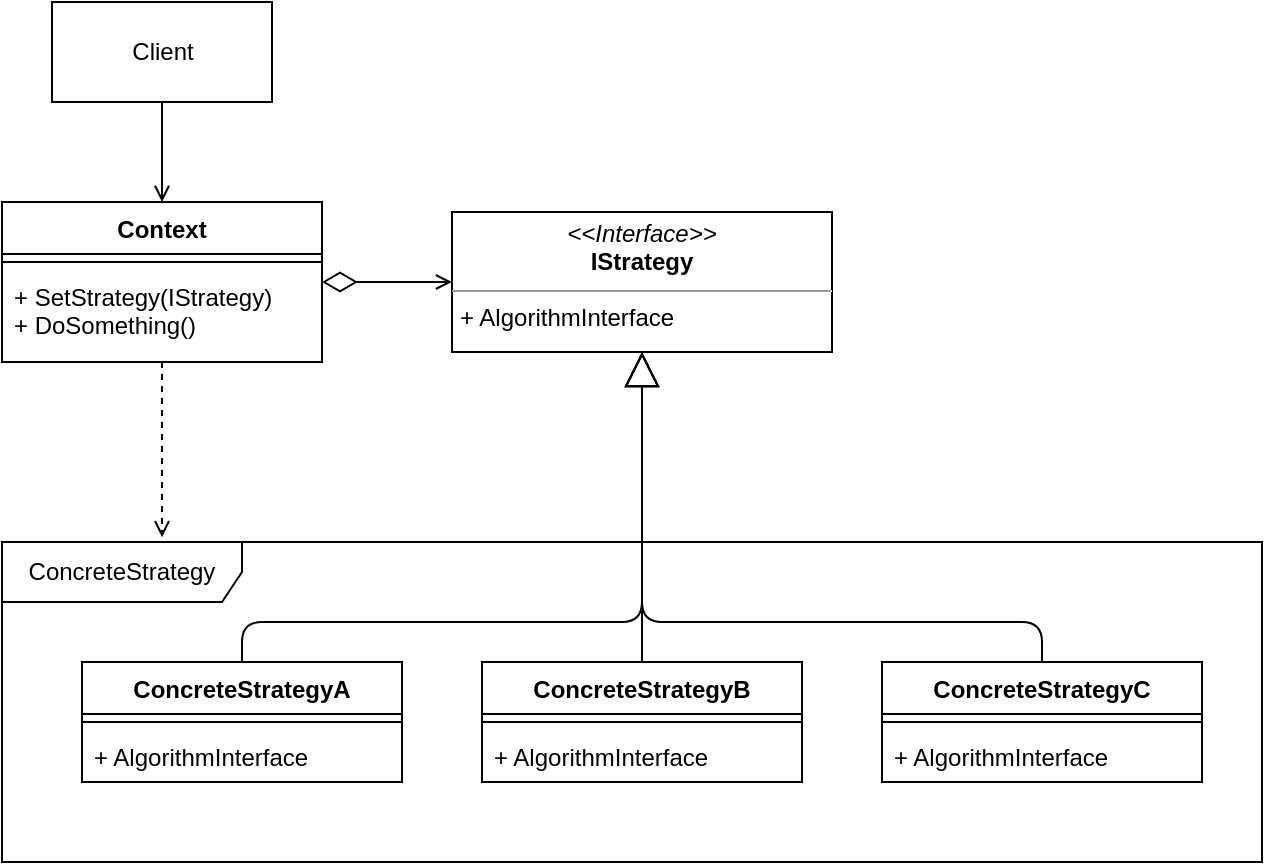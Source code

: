 <mxfile>
    <diagram id="8CymKjDh0hiTbBEQRXwj" name="Strategy">
        <mxGraphModel dx="1046" dy="771" grid="1" gridSize="10" guides="1" tooltips="1" connect="1" arrows="1" fold="1" page="1" pageScale="1" pageWidth="1100" pageHeight="850" math="0" shadow="0">
            <root>
                <mxCell id="0"/>
                <mxCell id="1" parent="0"/>
                <mxCell id="30" value="" style="edgeStyle=none;html=1;endArrow=open;endFill=0;" parent="1" source="2" target="17" edge="1">
                    <mxGeometry relative="1" as="geometry"/>
                </mxCell>
                <mxCell id="2" value="Client" style="html=1;" parent="1" vertex="1">
                    <mxGeometry x="155" y="130" width="110" height="50" as="geometry"/>
                </mxCell>
                <mxCell id="31" value="" style="edgeStyle=none;html=1;endArrow=diamondThin;endFill=0;endSize=15;startArrow=open;startFill=0;" parent="1" source="15" target="17" edge="1">
                    <mxGeometry relative="1" as="geometry"/>
                </mxCell>
                <mxCell id="15" value="&lt;p style=&quot;margin: 0px ; margin-top: 4px ; text-align: center&quot;&gt;&lt;i&gt;&amp;lt;&amp;lt;Interface&amp;gt;&amp;gt;&lt;/i&gt;&lt;br&gt;&lt;b&gt;IStrategy&lt;/b&gt;&lt;/p&gt;&lt;hr size=&quot;1&quot;&gt;&lt;p style=&quot;margin: 0px ; margin-left: 4px&quot;&gt;+ AlgorithmInterface&lt;/p&gt;" style="verticalAlign=top;align=left;overflow=fill;fontSize=12;fontFamily=Helvetica;html=1;" parent="1" vertex="1">
                    <mxGeometry x="355" y="235" width="190" height="70" as="geometry"/>
                </mxCell>
                <mxCell id="39" value="" style="edgeStyle=none;html=1;startArrow=none;startFill=0;endArrow=open;endFill=0;dashed=1;entryX=0.127;entryY=-0.015;entryDx=0;entryDy=0;entryPerimeter=0;" parent="1" source="17" target="38" edge="1">
                    <mxGeometry relative="1" as="geometry"/>
                </mxCell>
                <mxCell id="17" value="Context" style="swimlane;fontStyle=1;align=center;verticalAlign=top;childLayout=stackLayout;horizontal=1;startSize=26;horizontalStack=0;resizeParent=1;resizeParentMax=0;resizeLast=0;collapsible=1;marginBottom=0;" parent="1" vertex="1">
                    <mxGeometry x="130" y="230" width="160" height="80" as="geometry"/>
                </mxCell>
                <mxCell id="19" value="" style="line;strokeWidth=1;fillColor=none;align=left;verticalAlign=middle;spacingTop=-1;spacingLeft=3;spacingRight=3;rotatable=0;labelPosition=right;points=[];portConstraint=eastwest;" parent="17" vertex="1">
                    <mxGeometry y="26" width="160" height="8" as="geometry"/>
                </mxCell>
                <mxCell id="20" value="+ SetStrategy(IStrategy)&#10;+ DoSomething()" style="text;strokeColor=none;fillColor=none;align=left;verticalAlign=top;spacingLeft=4;spacingRight=4;overflow=hidden;rotatable=0;points=[[0,0.5],[1,0.5]];portConstraint=eastwest;" parent="17" vertex="1">
                    <mxGeometry y="34" width="160" height="46" as="geometry"/>
                </mxCell>
                <mxCell id="37" value="" style="edgeStyle=orthogonalEdgeStyle;html=1;endArrow=block;endFill=0;endSize=15;" parent="1" source="21" target="15" edge="1">
                    <mxGeometry relative="1" as="geometry">
                        <Array as="points">
                            <mxPoint x="250" y="440"/>
                            <mxPoint x="450" y="440"/>
                        </Array>
                    </mxGeometry>
                </mxCell>
                <mxCell id="21" value="ConcreteStrategyA" style="swimlane;fontStyle=1;align=center;verticalAlign=top;childLayout=stackLayout;horizontal=1;startSize=26;horizontalStack=0;resizeParent=1;resizeParentMax=0;resizeLast=0;collapsible=1;marginBottom=0;" parent="1" vertex="1">
                    <mxGeometry x="170" y="460" width="160" height="60" as="geometry"/>
                </mxCell>
                <mxCell id="22" value="" style="line;strokeWidth=1;fillColor=none;align=left;verticalAlign=middle;spacingTop=-1;spacingLeft=3;spacingRight=3;rotatable=0;labelPosition=right;points=[];portConstraint=eastwest;" parent="21" vertex="1">
                    <mxGeometry y="26" width="160" height="8" as="geometry"/>
                </mxCell>
                <mxCell id="23" value="+ AlgorithmInterface" style="text;strokeColor=none;fillColor=none;align=left;verticalAlign=top;spacingLeft=4;spacingRight=4;overflow=hidden;rotatable=0;points=[[0,0.5],[1,0.5]];portConstraint=eastwest;" parent="21" vertex="1">
                    <mxGeometry y="34" width="160" height="26" as="geometry"/>
                </mxCell>
                <mxCell id="32" value="" style="edgeStyle=none;html=1;endArrow=block;endFill=0;endSize=15;" parent="1" source="24" target="15" edge="1">
                    <mxGeometry relative="1" as="geometry"/>
                </mxCell>
                <mxCell id="24" value="ConcreteStrategyB" style="swimlane;fontStyle=1;align=center;verticalAlign=top;childLayout=stackLayout;horizontal=1;startSize=26;horizontalStack=0;resizeParent=1;resizeParentMax=0;resizeLast=0;collapsible=1;marginBottom=0;" parent="1" vertex="1">
                    <mxGeometry x="370" y="460" width="160" height="60" as="geometry"/>
                </mxCell>
                <mxCell id="25" value="" style="line;strokeWidth=1;fillColor=none;align=left;verticalAlign=middle;spacingTop=-1;spacingLeft=3;spacingRight=3;rotatable=0;labelPosition=right;points=[];portConstraint=eastwest;" parent="24" vertex="1">
                    <mxGeometry y="26" width="160" height="8" as="geometry"/>
                </mxCell>
                <mxCell id="26" value="+ AlgorithmInterface" style="text;strokeColor=none;fillColor=none;align=left;verticalAlign=top;spacingLeft=4;spacingRight=4;overflow=hidden;rotatable=0;points=[[0,0.5],[1,0.5]];portConstraint=eastwest;" parent="24" vertex="1">
                    <mxGeometry y="34" width="160" height="26" as="geometry"/>
                </mxCell>
                <mxCell id="36" value="" style="edgeStyle=orthogonalEdgeStyle;html=1;endArrow=block;endFill=0;endSize=15;" parent="1" source="27" target="15" edge="1">
                    <mxGeometry relative="1" as="geometry">
                        <mxPoint x="650" y="300" as="targetPoint"/>
                        <Array as="points">
                            <mxPoint x="650" y="440"/>
                            <mxPoint x="450" y="440"/>
                        </Array>
                    </mxGeometry>
                </mxCell>
                <mxCell id="38" value="ConcreteStrategy" style="shape=umlFrame;whiteSpace=wrap;html=1;width=120;height=30;" parent="1" vertex="1">
                    <mxGeometry x="130" y="400" width="630" height="160" as="geometry"/>
                </mxCell>
                <mxCell id="27" value="ConcreteStrategyC" style="swimlane;fontStyle=1;align=center;verticalAlign=top;childLayout=stackLayout;horizontal=1;startSize=26;horizontalStack=0;resizeParent=1;resizeParentMax=0;resizeLast=0;collapsible=1;marginBottom=0;" parent="1" vertex="1">
                    <mxGeometry x="570" y="460" width="160" height="60" as="geometry"/>
                </mxCell>
                <mxCell id="28" value="" style="line;strokeWidth=1;fillColor=none;align=left;verticalAlign=middle;spacingTop=-1;spacingLeft=3;spacingRight=3;rotatable=0;labelPosition=right;points=[];portConstraint=eastwest;" parent="27" vertex="1">
                    <mxGeometry y="26" width="160" height="8" as="geometry"/>
                </mxCell>
                <mxCell id="29" value="+ AlgorithmInterface" style="text;strokeColor=none;fillColor=none;align=left;verticalAlign=top;spacingLeft=4;spacingRight=4;overflow=hidden;rotatable=0;points=[[0,0.5],[1,0.5]];portConstraint=eastwest;" parent="27" vertex="1">
                    <mxGeometry y="34" width="160" height="26" as="geometry"/>
                </mxCell>
            </root>
        </mxGraphModel>
    </diagram>
    <diagram id="xiMY3acpM-kxSyfijT3j" name="Example">
        <mxGraphModel dx="1046" dy="771" grid="1" gridSize="10" guides="1" tooltips="1" connect="1" arrows="1" fold="1" page="1" pageScale="1" pageWidth="1100" pageHeight="850" math="0" shadow="0">
            <root>
                <mxCell id="tOTk6YoU1zMZ4lO9oebF-0"/>
                <mxCell id="tOTk6YoU1zMZ4lO9oebF-1" parent="tOTk6YoU1zMZ4lO9oebF-0"/>
                <mxCell id="RdhJSOw-8Rn83sE4R6Op-20" value="" style="edgeStyle=none;html=1;endArrow=open;endFill=0;endSize=10;startArrow=diamond;startFill=0;startSize=10;" edge="1" parent="tOTk6YoU1zMZ4lO9oebF-1" source="tOTk6YoU1zMZ4lO9oebF-12" target="tOTk6YoU1zMZ4lO9oebF-19">
                    <mxGeometry relative="1" as="geometry">
                        <mxPoint x="430" y="285" as="targetPoint"/>
                    </mxGeometry>
                </mxCell>
                <mxCell id="tOTk6YoU1zMZ4lO9oebF-12" value="NavigatorContext" style="swimlane;fontStyle=1;align=center;verticalAlign=top;childLayout=stackLayout;horizontal=1;startSize=26;horizontalStack=0;resizeParent=1;resizeParentMax=0;resizeLast=0;collapsible=1;marginBottom=0;" vertex="1" parent="tOTk6YoU1zMZ4lO9oebF-1">
                    <mxGeometry x="180" y="250" width="170" height="70" as="geometry"/>
                </mxCell>
                <mxCell id="tOTk6YoU1zMZ4lO9oebF-14" value="" style="line;strokeWidth=1;fillColor=none;align=left;verticalAlign=middle;spacingTop=-1;spacingLeft=3;spacingRight=3;rotatable=0;labelPosition=right;points=[];portConstraint=eastwest;" vertex="1" parent="tOTk6YoU1zMZ4lO9oebF-12">
                    <mxGeometry y="26" width="170" height="14" as="geometry"/>
                </mxCell>
                <mxCell id="tOTk6YoU1zMZ4lO9oebF-15" value="+ PrintRoute(IRouteStrategy)" style="text;strokeColor=none;fillColor=none;align=left;verticalAlign=top;spacingLeft=4;spacingRight=4;overflow=hidden;rotatable=0;points=[[0,0.5],[1,0.5]];portConstraint=eastwest;" vertex="1" parent="tOTk6YoU1zMZ4lO9oebF-12">
                    <mxGeometry y="40" width="170" height="30" as="geometry"/>
                </mxCell>
                <mxCell id="tOTk6YoU1zMZ4lO9oebF-18" value="" style="edgeStyle=none;html=1;endArrow=open;endFill=0;" edge="1" parent="tOTk6YoU1zMZ4lO9oebF-1" source="tOTk6YoU1zMZ4lO9oebF-16" target="tOTk6YoU1zMZ4lO9oebF-12">
                    <mxGeometry relative="1" as="geometry"/>
                </mxCell>
                <mxCell id="RdhJSOw-8Rn83sE4R6Op-16" value="" style="edgeStyle=none;html=1;endArrow=open;endFill=0;endSize=10;dashed=1;" edge="1" parent="tOTk6YoU1zMZ4lO9oebF-1" source="tOTk6YoU1zMZ4lO9oebF-16" target="RdhJSOw-8Rn83sE4R6Op-15">
                    <mxGeometry relative="1" as="geometry"/>
                </mxCell>
                <mxCell id="tOTk6YoU1zMZ4lO9oebF-16" value="Client&lt;br&gt;(main)" style="html=1;" vertex="1" parent="tOTk6YoU1zMZ4lO9oebF-1">
                    <mxGeometry x="210" y="390" width="110" height="50" as="geometry"/>
                </mxCell>
                <mxCell id="tOTk6YoU1zMZ4lO9oebF-19" value="&lt;&lt;Interface&gt;&gt;&#10;IRouteStrategy" style="swimlane;fontStyle=1;align=center;verticalAlign=top;childLayout=stackLayout;horizontal=1;startSize=40;horizontalStack=0;resizeParent=1;resizeParentMax=0;resizeLast=0;collapsible=1;marginBottom=0;" vertex="1" parent="tOTk6YoU1zMZ4lO9oebF-1">
                    <mxGeometry x="550" y="246" width="140" height="74" as="geometry"/>
                </mxCell>
                <mxCell id="tOTk6YoU1zMZ4lO9oebF-21" value="" style="line;strokeWidth=1;fillColor=none;align=left;verticalAlign=middle;spacingTop=-1;spacingLeft=3;spacingRight=3;rotatable=0;labelPosition=right;points=[];portConstraint=eastwest;" vertex="1" parent="tOTk6YoU1zMZ4lO9oebF-19">
                    <mxGeometry y="40" width="140" height="8" as="geometry"/>
                </mxCell>
                <mxCell id="tOTk6YoU1zMZ4lO9oebF-22" value="+ GetRoute(): string" style="text;strokeColor=none;fillColor=none;align=left;verticalAlign=top;spacingLeft=4;spacingRight=4;overflow=hidden;rotatable=0;points=[[0,0.5],[1,0.5]];portConstraint=eastwest;" vertex="1" parent="tOTk6YoU1zMZ4lO9oebF-19">
                    <mxGeometry y="48" width="140" height="26" as="geometry"/>
                </mxCell>
                <mxCell id="RdhJSOw-8Rn83sE4R6Op-13" value="" style="edgeStyle=none;html=1;endArrow=block;endFill=0;endSize=10;" edge="1" parent="tOTk6YoU1zMZ4lO9oebF-1" source="RdhJSOw-8Rn83sE4R6Op-1" target="tOTk6YoU1zMZ4lO9oebF-22">
                    <mxGeometry relative="1" as="geometry"/>
                </mxCell>
                <mxCell id="RdhJSOw-8Rn83sE4R6Op-1" value="WalkStrategy" style="swimlane;fontStyle=1;align=center;verticalAlign=top;childLayout=stackLayout;horizontal=1;startSize=26;horizontalStack=0;resizeParent=1;resizeParentMax=0;resizeLast=0;collapsible=1;marginBottom=0;" vertex="1" parent="tOTk6YoU1zMZ4lO9oebF-1">
                    <mxGeometry x="550" y="390" width="140" height="60" as="geometry"/>
                </mxCell>
                <mxCell id="RdhJSOw-8Rn83sE4R6Op-3" value="" style="line;strokeWidth=1;fillColor=none;align=left;verticalAlign=middle;spacingTop=-1;spacingLeft=3;spacingRight=3;rotatable=0;labelPosition=right;points=[];portConstraint=eastwest;" vertex="1" parent="RdhJSOw-8Rn83sE4R6Op-1">
                    <mxGeometry y="26" width="140" height="8" as="geometry"/>
                </mxCell>
                <mxCell id="RdhJSOw-8Rn83sE4R6Op-4" value="+ GetRoute():string" style="text;strokeColor=none;fillColor=none;align=left;verticalAlign=top;spacingLeft=4;spacingRight=4;overflow=hidden;rotatable=0;points=[[0,0.5],[1,0.5]];portConstraint=eastwest;" vertex="1" parent="RdhJSOw-8Rn83sE4R6Op-1">
                    <mxGeometry y="34" width="140" height="26" as="geometry"/>
                </mxCell>
                <mxCell id="RdhJSOw-8Rn83sE4R6Op-14" value="" style="edgeStyle=none;html=1;endArrow=block;endFill=0;endSize=10;" edge="1" parent="tOTk6YoU1zMZ4lO9oebF-1" source="RdhJSOw-8Rn83sE4R6Op-5" target="tOTk6YoU1zMZ4lO9oebF-19">
                    <mxGeometry relative="1" as="geometry"/>
                </mxCell>
                <mxCell id="RdhJSOw-8Rn83sE4R6Op-5" value="DriveStrategy" style="swimlane;fontStyle=1;align=center;verticalAlign=top;childLayout=stackLayout;horizontal=1;startSize=26;horizontalStack=0;resizeParent=1;resizeParentMax=0;resizeLast=0;collapsible=1;marginBottom=0;" vertex="1" parent="tOTk6YoU1zMZ4lO9oebF-1">
                    <mxGeometry x="390" y="390" width="140" height="60" as="geometry"/>
                </mxCell>
                <mxCell id="RdhJSOw-8Rn83sE4R6Op-6" value="" style="line;strokeWidth=1;fillColor=none;align=left;verticalAlign=middle;spacingTop=-1;spacingLeft=3;spacingRight=3;rotatable=0;labelPosition=right;points=[];portConstraint=eastwest;" vertex="1" parent="RdhJSOw-8Rn83sE4R6Op-5">
                    <mxGeometry y="26" width="140" height="8" as="geometry"/>
                </mxCell>
                <mxCell id="RdhJSOw-8Rn83sE4R6Op-7" value="+ GetRoute():string" style="text;strokeColor=none;fillColor=none;align=left;verticalAlign=top;spacingLeft=4;spacingRight=4;overflow=hidden;rotatable=0;points=[[0,0.5],[1,0.5]];portConstraint=eastwest;" vertex="1" parent="RdhJSOw-8Rn83sE4R6Op-5">
                    <mxGeometry y="34" width="140" height="26" as="geometry"/>
                </mxCell>
                <mxCell id="RdhJSOw-8Rn83sE4R6Op-12" value="" style="edgeStyle=none;html=1;endArrow=block;endFill=0;endSize=10;" edge="1" parent="tOTk6YoU1zMZ4lO9oebF-1" source="RdhJSOw-8Rn83sE4R6Op-8" target="tOTk6YoU1zMZ4lO9oebF-19">
                    <mxGeometry relative="1" as="geometry"/>
                </mxCell>
                <mxCell id="RdhJSOw-8Rn83sE4R6Op-8" value="BikeStrategy" style="swimlane;fontStyle=1;align=center;verticalAlign=top;childLayout=stackLayout;horizontal=1;startSize=26;horizontalStack=0;resizeParent=1;resizeParentMax=0;resizeLast=0;collapsible=1;marginBottom=0;" vertex="1" parent="tOTk6YoU1zMZ4lO9oebF-1">
                    <mxGeometry x="710" y="390" width="140" height="60" as="geometry"/>
                </mxCell>
                <mxCell id="RdhJSOw-8Rn83sE4R6Op-9" value="" style="line;strokeWidth=1;fillColor=none;align=left;verticalAlign=middle;spacingTop=-1;spacingLeft=3;spacingRight=3;rotatable=0;labelPosition=right;points=[];portConstraint=eastwest;" vertex="1" parent="RdhJSOw-8Rn83sE4R6Op-8">
                    <mxGeometry y="26" width="140" height="8" as="geometry"/>
                </mxCell>
                <mxCell id="RdhJSOw-8Rn83sE4R6Op-10" value="+ GetRoute():string" style="text;strokeColor=none;fillColor=none;align=left;verticalAlign=top;spacingLeft=4;spacingRight=4;overflow=hidden;rotatable=0;points=[[0,0.5],[1,0.5]];portConstraint=eastwest;" vertex="1" parent="RdhJSOw-8Rn83sE4R6Op-8">
                    <mxGeometry y="34" width="140" height="26" as="geometry"/>
                </mxCell>
                <mxCell id="RdhJSOw-8Rn83sE4R6Op-15" value="Strategys" style="shape=umlFrame;whiteSpace=wrap;html=1;" vertex="1" parent="tOTk6YoU1zMZ4lO9oebF-1">
                    <mxGeometry x="380" y="350" width="490" height="130" as="geometry"/>
                </mxCell>
            </root>
        </mxGraphModel>
    </diagram>
</mxfile>